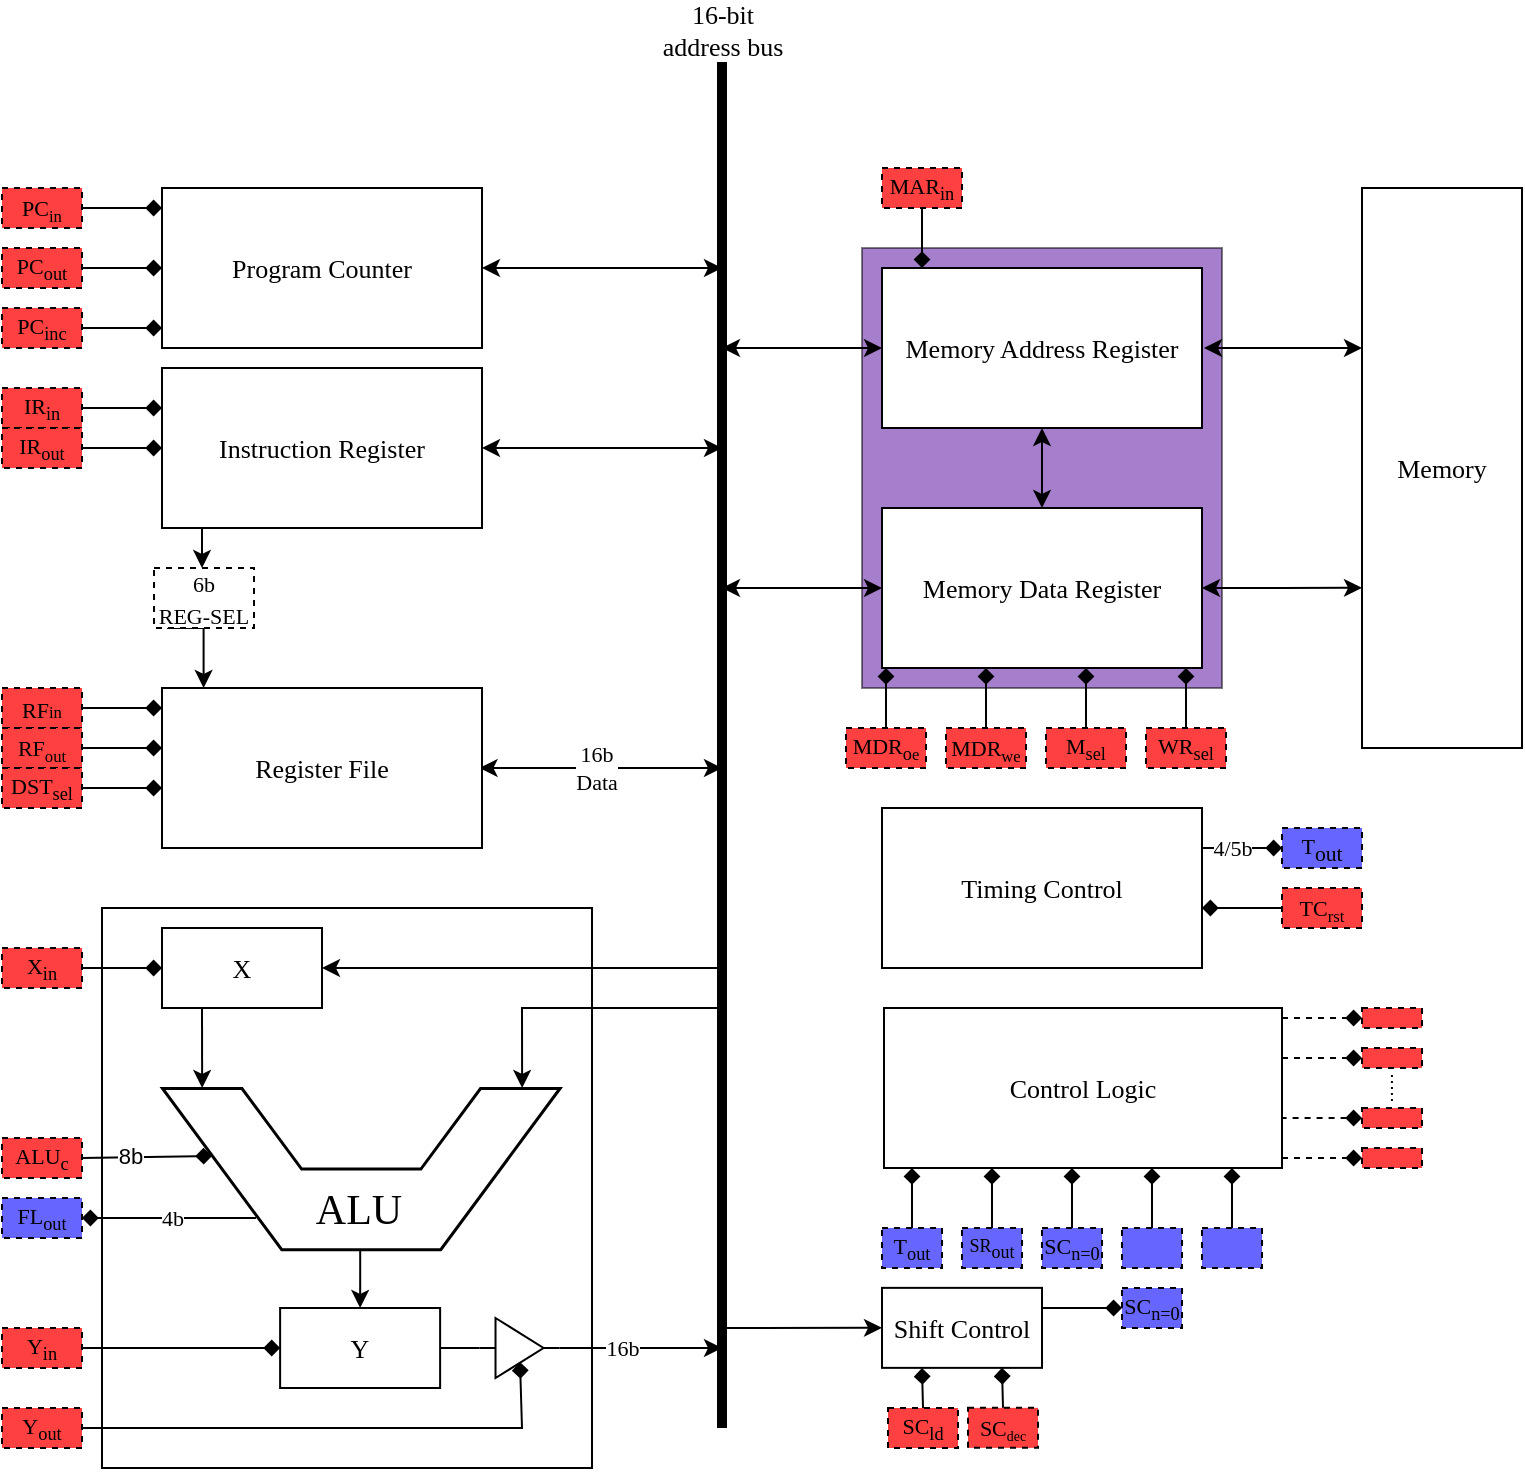 <mxfile version="24.7.5" pages="2">
  <diagram name="Page-1" id="vSwhyiz1Xy6Y2kjDcV_P">
    <mxGraphModel dx="1434" dy="835" grid="1" gridSize="10" guides="1" tooltips="1" connect="1" arrows="1" fold="1" page="1" pageScale="1" pageWidth="827" pageHeight="1169" background="none" math="1" shadow="0">
      <root>
        <mxCell id="0" />
        <mxCell id="1" parent="0" />
        <mxCell id="bgm6wxLMQWX_yGzGKck9-151" value="" style="rounded=0;whiteSpace=wrap;html=1;fontFamily=jetbrains mono;fontSize=13;" parent="1" vertex="1">
          <mxGeometry x="90" y="510" width="245" height="280" as="geometry" />
        </mxCell>
        <mxCell id="bgm6wxLMQWX_yGzGKck9-150" value="" style="rounded=0;whiteSpace=wrap;html=1;fontFamily=jetbrains mono;fontSize=13;fillColor=#4C0099;fillStyle=solid;gradientColor=none;glass=0;shadow=0;opacity=50;" parent="1" vertex="1">
          <mxGeometry x="470" y="180" width="180" height="220" as="geometry" />
        </mxCell>
        <mxCell id="bgm6wxLMQWX_yGzGKck9-74" style="edgeStyle=orthogonalEdgeStyle;rounded=0;orthogonalLoop=1;jettySize=auto;html=1;exitX=1;exitY=0.25;exitDx=0;exitDy=0;startArrow=classic;startFill=1;" parent="1" edge="1">
          <mxGeometry relative="1" as="geometry">
            <mxPoint x="400" y="440" as="targetPoint" />
            <mxPoint x="278.76" y="440.0" as="sourcePoint" />
          </mxGeometry>
        </mxCell>
        <mxCell id="bgm6wxLMQWX_yGzGKck9-84" value="&lt;font face=&quot;jetbrains mono&quot;&gt;16b&lt;/font&gt;&lt;div&gt;&lt;font face=&quot;jetbrains mono&quot;&gt;Data&lt;/font&gt;&lt;/div&gt;" style="edgeLabel;html=1;align=center;verticalAlign=middle;resizable=0;points=[];" parent="bgm6wxLMQWX_yGzGKck9-74" vertex="1" connectable="0">
          <mxGeometry x="-0.09" relative="1" as="geometry">
            <mxPoint x="3" as="offset" />
          </mxGeometry>
        </mxCell>
        <mxCell id="bgm6wxLMQWX_yGzGKck9-2" value="Register File" style="rounded=0;whiteSpace=wrap;html=1;fontFamily=jetbrains mono;fontSize=13;points=[[0,0,0,0,0],[0,0.25,0,0,0],[0,0.5,0,0,0],[0,0.75,0,0,0],[0,1,0,0,0],[0.13,0,0,0,0],[0.25,0,0,0,0],[0.25,1,0,0,0],[0.5,0,0,0,0],[0.5,1,0,0,0],[0.75,0,0,0,0],[0.75,1,0,0,0],[1,0,0,0,0],[1,0.25,0,0,0],[1,0.5,0,0,0],[1,0.75,0,0,0],[1,1,0,0,0]];" parent="1" vertex="1">
          <mxGeometry x="120" y="400" width="160" height="80" as="geometry" />
        </mxCell>
        <mxCell id="bgm6wxLMQWX_yGzGKck9-89" style="edgeStyle=orthogonalEdgeStyle;rounded=0;orthogonalLoop=1;jettySize=auto;html=1;entryX=0.5;entryY=0;entryDx=0;entryDy=0;startArrow=classic;startFill=1;" parent="1" source="bgm6wxLMQWX_yGzGKck9-7" target="bgm6wxLMQWX_yGzGKck9-8" edge="1">
          <mxGeometry relative="1" as="geometry" />
        </mxCell>
        <mxCell id="LC9t9_Y2tX1t1bn_03ZO-25" style="edgeStyle=orthogonalEdgeStyle;rounded=0;orthogonalLoop=1;jettySize=auto;html=1;exitX=0;exitY=0.5;exitDx=0;exitDy=0;startArrow=classic;startFill=1;" parent="1" source="bgm6wxLMQWX_yGzGKck9-7" edge="1">
          <mxGeometry relative="1" as="geometry">
            <mxPoint x="400" y="230" as="targetPoint" />
          </mxGeometry>
        </mxCell>
        <mxCell id="bgm6wxLMQWX_yGzGKck9-7" value="Memory Address Register" style="rounded=0;whiteSpace=wrap;html=1;fontFamily=jetbrains mono;fontSize=13;" parent="1" vertex="1">
          <mxGeometry x="480" y="190" width="160" height="80" as="geometry" />
        </mxCell>
        <mxCell id="LC9t9_Y2tX1t1bn_03ZO-24" style="edgeStyle=orthogonalEdgeStyle;rounded=0;orthogonalLoop=1;jettySize=auto;html=1;exitX=0;exitY=0.5;exitDx=0;exitDy=0;startArrow=classic;startFill=1;" parent="1" source="bgm6wxLMQWX_yGzGKck9-8" edge="1">
          <mxGeometry relative="1" as="geometry">
            <mxPoint x="400" y="350" as="targetPoint" />
          </mxGeometry>
        </mxCell>
        <mxCell id="bgm6wxLMQWX_yGzGKck9-8" value="Memory Data Register" style="rounded=0;whiteSpace=wrap;html=1;fontFamily=jetbrains mono;fontSize=13;" parent="1" vertex="1">
          <mxGeometry x="480" y="310" width="160" height="80" as="geometry" />
        </mxCell>
        <mxCell id="bgm6wxLMQWX_yGzGKck9-9" value="Memory" style="rounded=0;whiteSpace=wrap;html=1;fontFamily=jetbrains mono;fontSize=13;" parent="1" vertex="1">
          <mxGeometry x="720" y="150" width="80" height="280" as="geometry" />
        </mxCell>
        <mxCell id="LC9t9_Y2tX1t1bn_03ZO-12" style="edgeStyle=orthogonalEdgeStyle;rounded=0;orthogonalLoop=1;jettySize=auto;html=1;exitX=0.13;exitY=1;exitDx=0;exitDy=0;exitPerimeter=0;entryX=0.13;entryY=0;entryDx=0;entryDy=0;entryPerimeter=0;" parent="1" source="LC9t9_Y2tX1t1bn_03ZO-16" target="bgm6wxLMQWX_yGzGKck9-2" edge="1">
          <mxGeometry relative="1" as="geometry">
            <mxPoint x="140.731" y="390" as="targetPoint" />
          </mxGeometry>
        </mxCell>
        <mxCell id="LC9t9_Y2tX1t1bn_03ZO-28" style="edgeStyle=orthogonalEdgeStyle;rounded=0;orthogonalLoop=1;jettySize=auto;html=1;startArrow=classic;startFill=1;" parent="1" source="bgm6wxLMQWX_yGzGKck9-10" edge="1">
          <mxGeometry relative="1" as="geometry">
            <mxPoint x="400" y="280" as="targetPoint" />
          </mxGeometry>
        </mxCell>
        <mxCell id="bgm6wxLMQWX_yGzGKck9-10" value="Instruction Register" style="rounded=0;whiteSpace=wrap;html=1;fontFamily=jetbrains mono;fontSize=13;points=[[0,0,0,0,0],[0,0.25,0,0,0],[0,0.5,0,0,0],[0,0.75,0,0,0],[0,1,0,0,0],[0.13,1,0,0,0],[0.25,0,0,0,0],[0.25,1,0,0,0],[0.5,0,0,0,0],[0.5,1,0,0,0],[0.75,0,0,0,0],[0.75,1,0,0,0],[1,0,0,0,0],[1,0.25,0,0,0],[1,0.5,0,0,0],[1,0.75,0,0,0],[1,1,0,0,0]];" parent="1" vertex="1">
          <mxGeometry x="120" y="240" width="160" height="80" as="geometry" />
        </mxCell>
        <mxCell id="bgm6wxLMQWX_yGzGKck9-70" style="edgeStyle=none;rounded=0;orthogonalLoop=1;jettySize=auto;html=1;exitX=0.25;exitY=1;exitDx=0;exitDy=0;entryX=0;entryY=0.899;entryDx=0;entryDy=0;entryPerimeter=0;" parent="1" source="bgm6wxLMQWX_yGzGKck9-61" target="bgm6wxLMQWX_yGzGKck9-58" edge="1">
          <mxGeometry relative="1" as="geometry">
            <mxPoint x="140" y="590" as="targetPoint" />
          </mxGeometry>
        </mxCell>
        <mxCell id="bgm6wxLMQWX_yGzGKck9-73" style="edgeStyle=orthogonalEdgeStyle;rounded=0;orthogonalLoop=1;jettySize=auto;html=1;startArrow=classic;startFill=1;endArrow=none;endFill=0;exitX=1;exitY=0.5;exitDx=0;exitDy=0;" parent="1" source="bgm6wxLMQWX_yGzGKck9-61" edge="1">
          <mxGeometry relative="1" as="geometry">
            <mxPoint x="400" y="540" as="targetPoint" />
            <mxPoint x="150" y="540" as="sourcePoint" />
          </mxGeometry>
        </mxCell>
        <mxCell id="bgm6wxLMQWX_yGzGKck9-61" value="X" style="rounded=0;whiteSpace=wrap;html=1;fontFamily=jetbrains mono;fontSize=13;" parent="1" vertex="1">
          <mxGeometry x="120" y="520" width="80" height="40" as="geometry" />
        </mxCell>
        <mxCell id="bgm6wxLMQWX_yGzGKck9-69" value="" style="group" parent="1" vertex="1" connectable="0">
          <mxGeometry x="120.005" y="599.995" width="198.75" height="80.935" as="geometry" />
        </mxCell>
        <mxCell id="bgm6wxLMQWX_yGzGKck9-58" value="" style="shape=stencil(tZXRjoIwEEW/pq+bQsPq6wb1PyqOS2NtSdvV3b93oGCs0I0IJISkc7mHIb1DCcttySsgKS0J25A0TSjFO66vT2tuKyicL164EXwvwSvWGX2Cqzi4liFUCUa4WmVbQr/wmfpieaGVQojQygbKg44wLhR66a+Hta//C1YV8s/gwLRNNtXd68yPbAFqskSnIbPre95OZ6KGvSaL7NQ81ORNJsuxEgsxy/e8OH0b/aMOfVdUO2oDA8JdFlL6AYt9YMXruesJnXzWF/h/moawnVsK9eC+/wxaP5sKWI0FPGWMTvOvx9qz0P+ZTfOzsf7Q/sL+FVLbaHKwHgkPHguDmWs8vcQ2VX+ONIUb);whiteSpace=wrap;html=1;rotation=90;strokeWidth=1.5;fontSize=13;container=0;points=[[0,0,0,0,0],[0,0.3,0,-38,0],[0,1,0,0,0],[0.5,0,0,0,0],[0.5,1,0,0,0],[1,0.3,0,39,0],[1,0.5,0,0,0]];" parent="bgm6wxLMQWX_yGzGKck9-69" vertex="1">
          <mxGeometry x="59.065" y="-59.065" width="80.62" height="198.75" as="geometry" />
        </mxCell>
        <mxCell id="bgm6wxLMQWX_yGzGKck9-60" value="&lt;font face=&quot;jetbrains mono&quot; style=&quot;font-size: 21px;&quot;&gt;ALU&lt;/font&gt;" style="text;strokeColor=none;align=center;fillColor=none;html=1;verticalAlign=middle;whiteSpace=wrap;rounded=0;fontSize=21;container=0;" parent="bgm6wxLMQWX_yGzGKck9-69" vertex="1">
          <mxGeometry x="69.375" y="40.935" width="59.37" height="40" as="geometry" />
        </mxCell>
        <mxCell id="bgm6wxLMQWX_yGzGKck9-71" value="" style="edgeStyle=none;orthogonalLoop=1;jettySize=auto;html=1;rounded=0;entryX=0;entryY=0.094;entryDx=0;entryDy=0;entryPerimeter=0;" parent="1" target="bgm6wxLMQWX_yGzGKck9-58" edge="1">
          <mxGeometry width="80" relative="1" as="geometry">
            <mxPoint x="400" y="560" as="sourcePoint" />
            <mxPoint x="260" y="600" as="targetPoint" />
            <Array as="points">
              <mxPoint x="300" y="560" />
            </Array>
          </mxGeometry>
        </mxCell>
        <mxCell id="bgm6wxLMQWX_yGzGKck9-91" style="edgeStyle=orthogonalEdgeStyle;rounded=0;orthogonalLoop=1;jettySize=auto;html=1;entryX=0;entryY=0.714;entryDx=0;entryDy=0;entryPerimeter=0;startArrow=classic;startFill=1;" parent="1" source="bgm6wxLMQWX_yGzGKck9-8" target="bgm6wxLMQWX_yGzGKck9-9" edge="1">
          <mxGeometry relative="1" as="geometry" />
        </mxCell>
        <mxCell id="bgm6wxLMQWX_yGzGKck9-92" style="edgeStyle=orthogonalEdgeStyle;rounded=0;orthogonalLoop=1;jettySize=auto;html=1;entryX=0;entryY=0.714;entryDx=0;entryDy=0;entryPerimeter=0;startArrow=classic;startFill=1;" parent="1" edge="1">
          <mxGeometry relative="1" as="geometry">
            <mxPoint x="641" y="230" as="sourcePoint" />
            <mxPoint x="720" y="230" as="targetPoint" />
          </mxGeometry>
        </mxCell>
        <mxCell id="bgm6wxLMQWX_yGzGKck9-99" value="Control Logic" style="rounded=0;whiteSpace=wrap;html=1;fontFamily=jetbrains mono;fontSize=13;" parent="1" vertex="1">
          <mxGeometry x="481" y="560" width="199" height="80" as="geometry" />
        </mxCell>
        <mxCell id="bgm6wxLMQWX_yGzGKck9-102" style="edgeStyle=orthogonalEdgeStyle;rounded=0;orthogonalLoop=1;jettySize=auto;html=1;exitX=1;exitY=0.5;exitDx=0;exitDy=0;" parent="1" source="bgm6wxLMQWX_yGzGKck9-130" edge="1">
          <mxGeometry relative="1" as="geometry">
            <mxPoint x="400" y="730" as="targetPoint" />
            <mxPoint x="330" y="730" as="sourcePoint" />
          </mxGeometry>
        </mxCell>
        <mxCell id="bgm6wxLMQWX_yGzGKck9-100" value="Y" style="rounded=0;whiteSpace=wrap;html=1;fontFamily=jetbrains mono;fontSize=13;" parent="1" vertex="1">
          <mxGeometry x="179.06" y="710" width="80" height="40" as="geometry" />
        </mxCell>
        <mxCell id="bgm6wxLMQWX_yGzGKck9-101" style="edgeStyle=orthogonalEdgeStyle;rounded=0;orthogonalLoop=1;jettySize=auto;html=1;entryX=0.5;entryY=0;entryDx=0;entryDy=0;" parent="1" source="bgm6wxLMQWX_yGzGKck9-60" target="bgm6wxLMQWX_yGzGKck9-100" edge="1">
          <mxGeometry relative="1" as="geometry" />
        </mxCell>
        <mxCell id="bgm6wxLMQWX_yGzGKck9-104" value="&lt;font face=&quot;jetbrains mono&quot;&gt;16b&lt;/font&gt;" style="edgeLabel;html=1;align=center;verticalAlign=middle;resizable=0;points=[];" parent="1" vertex="1" connectable="0">
          <mxGeometry x="349.998" y="730.0" as="geometry" />
        </mxCell>
        <mxCell id="LC9t9_Y2tX1t1bn_03ZO-29" style="edgeStyle=orthogonalEdgeStyle;rounded=0;orthogonalLoop=1;jettySize=auto;html=1;startArrow=classic;startFill=1;" parent="1" source="bgm6wxLMQWX_yGzGKck9-106" edge="1">
          <mxGeometry relative="1" as="geometry">
            <mxPoint x="400" y="190" as="targetPoint" />
          </mxGeometry>
        </mxCell>
        <mxCell id="bgm6wxLMQWX_yGzGKck9-106" value="Program Counter" style="rounded=0;whiteSpace=wrap;html=1;fontFamily=jetbrains mono;fontSize=13;" parent="1" vertex="1">
          <mxGeometry x="120" y="150" width="160" height="80" as="geometry" />
        </mxCell>
        <mxCell id="bgm6wxLMQWX_yGzGKck9-115" value="" style="endArrow=diamond;html=1;rounded=0;entryX=0;entryY=0.25;entryDx=0;entryDy=0;endFill=1;endSize=6;targetPerimeterSpacing=0;sourcePerimeterSpacing=0;startArrow=none;startFill=0;" parent="1" edge="1">
          <mxGeometry width="50" height="50" relative="1" as="geometry">
            <mxPoint x="80" y="160" as="sourcePoint" />
            <mxPoint x="120" y="160" as="targetPoint" />
          </mxGeometry>
        </mxCell>
        <mxCell id="bgm6wxLMQWX_yGzGKck9-120" value="&lt;font style=&quot;font-size: 11px;&quot;&gt;PC&lt;/font&gt;&lt;font size=&quot;1&quot; style=&quot;&quot;&gt;&lt;sub&gt;in&lt;/sub&gt;&lt;/font&gt;" style="rounded=0;whiteSpace=wrap;html=1;fontFamily=jetbrains mono;fontSize=13;strokeWidth=1;dashed=1;fillColor=#FF4040;" parent="1" vertex="1">
          <mxGeometry x="40" y="150" width="40" height="20" as="geometry" />
        </mxCell>
        <mxCell id="bgm6wxLMQWX_yGzGKck9-121" value="" style="endArrow=diamond;html=1;rounded=0;entryX=0;entryY=0.25;entryDx=0;entryDy=0;endFill=1;endSize=6;targetPerimeterSpacing=0;sourcePerimeterSpacing=0;startArrow=none;startFill=0;" parent="1" edge="1">
          <mxGeometry width="50" height="50" relative="1" as="geometry">
            <mxPoint x="80" y="190" as="sourcePoint" />
            <mxPoint x="120" y="190" as="targetPoint" />
          </mxGeometry>
        </mxCell>
        <mxCell id="bgm6wxLMQWX_yGzGKck9-122" value="&lt;font style=&quot;font-size: 11px;&quot;&gt;PC&lt;sub&gt;out&lt;/sub&gt;&lt;/font&gt;" style="rounded=0;whiteSpace=wrap;html=1;fontFamily=jetbrains mono;fontSize=13;strokeWidth=1;dashed=1;fillColor=#FF4040;" parent="1" vertex="1">
          <mxGeometry x="40" y="180" width="40" height="20" as="geometry" />
        </mxCell>
        <mxCell id="bgm6wxLMQWX_yGzGKck9-123" value="" style="endArrow=diamond;html=1;rounded=0;entryX=0;entryY=0.25;entryDx=0;entryDy=0;endFill=1;endSize=6;targetPerimeterSpacing=0;sourcePerimeterSpacing=0;startArrow=none;startFill=0;" parent="1" edge="1">
          <mxGeometry width="50" height="50" relative="1" as="geometry">
            <mxPoint x="80" y="260" as="sourcePoint" />
            <mxPoint x="120" y="260" as="targetPoint" />
          </mxGeometry>
        </mxCell>
        <mxCell id="bgm6wxLMQWX_yGzGKck9-124" value="&lt;font style=&quot;font-size: 11px;&quot;&gt;IR&lt;sub&gt;in&lt;/sub&gt;&lt;/font&gt;" style="rounded=0;whiteSpace=wrap;html=1;fontFamily=jetbrains mono;fontSize=13;strokeWidth=1;dashed=1;fillColor=#FF4040;" parent="1" vertex="1">
          <mxGeometry x="40" y="250" width="40" height="20" as="geometry" />
        </mxCell>
        <mxCell id="bgm6wxLMQWX_yGzGKck9-126" value="" style="endArrow=diamond;html=1;rounded=0;entryX=0;entryY=0.25;entryDx=0;entryDy=0;endFill=1;endSize=6;targetPerimeterSpacing=0;sourcePerimeterSpacing=0;startArrow=none;startFill=0;" parent="1" edge="1">
          <mxGeometry width="50" height="50" relative="1" as="geometry">
            <mxPoint x="80" y="280" as="sourcePoint" />
            <mxPoint x="120" y="280" as="targetPoint" />
          </mxGeometry>
        </mxCell>
        <mxCell id="bgm6wxLMQWX_yGzGKck9-127" value="&lt;font style=&quot;font-size: 11px;&quot;&gt;IR&lt;sub&gt;out&lt;/sub&gt;&lt;/font&gt;" style="rounded=0;whiteSpace=wrap;html=1;fontFamily=jetbrains mono;fontSize=13;strokeWidth=1;dashed=1;fillColor=#FF4040;" parent="1" vertex="1">
          <mxGeometry x="40" y="270" width="40" height="20" as="geometry" />
        </mxCell>
        <mxCell id="bgm6wxLMQWX_yGzGKck9-128" value="" style="endArrow=diamond;html=1;rounded=0;endFill=1;endSize=6;targetPerimeterSpacing=0;sourcePerimeterSpacing=0;startArrow=none;startFill=0;exitX=1;exitY=0.5;exitDx=0;exitDy=0;" parent="1" source="bgm6wxLMQWX_yGzGKck9-129" edge="1">
          <mxGeometry width="50" height="50" relative="1" as="geometry">
            <mxPoint x="260.94" y="770" as="sourcePoint" />
            <mxPoint x="299" y="737" as="targetPoint" />
            <Array as="points">
              <mxPoint x="300" y="770" />
            </Array>
          </mxGeometry>
        </mxCell>
        <mxCell id="bgm6wxLMQWX_yGzGKck9-129" value="&lt;font style=&quot;font-size: 11px;&quot;&gt;Y&lt;sub&gt;out&lt;/sub&gt;&lt;/font&gt;" style="rounded=0;whiteSpace=wrap;html=1;fontFamily=jetbrains mono;fontSize=13;strokeWidth=1;dashed=1;fillColor=#FF4040;" parent="1" vertex="1">
          <mxGeometry x="40" y="760" width="40" height="20" as="geometry" />
        </mxCell>
        <mxCell id="bgm6wxLMQWX_yGzGKck9-131" style="edgeStyle=orthogonalEdgeStyle;rounded=0;orthogonalLoop=1;jettySize=auto;html=1;exitX=0;exitY=0.5;exitDx=0;exitDy=0;entryX=1;entryY=0.5;entryDx=0;entryDy=0;startArrow=none;startFill=0;endArrow=none;endFill=0;" parent="1" source="bgm6wxLMQWX_yGzGKck9-130" target="bgm6wxLMQWX_yGzGKck9-100" edge="1">
          <mxGeometry relative="1" as="geometry" />
        </mxCell>
        <mxCell id="bgm6wxLMQWX_yGzGKck9-130" value="" style="verticalLabelPosition=bottom;shadow=0;dashed=0;align=center;html=1;verticalAlign=top;shape=mxgraph.electrical.logic_gates.buffer2;" parent="1" vertex="1">
          <mxGeometry x="278.76" y="715" width="40" height="30" as="geometry" />
        </mxCell>
        <mxCell id="bgm6wxLMQWX_yGzGKck9-132" value="" style="endArrow=diamond;html=1;rounded=0;entryX=0;entryY=0.25;entryDx=0;entryDy=0;endFill=1;endSize=6;targetPerimeterSpacing=0;sourcePerimeterSpacing=0;startArrow=none;startFill=0;exitX=1;exitY=0.5;exitDx=0;exitDy=0;" parent="1" source="bgm6wxLMQWX_yGzGKck9-133" edge="1">
          <mxGeometry width="50" height="50" relative="1" as="geometry">
            <mxPoint x="139.06" y="730" as="sourcePoint" />
            <mxPoint x="179.06" y="730" as="targetPoint" />
          </mxGeometry>
        </mxCell>
        <mxCell id="bgm6wxLMQWX_yGzGKck9-133" value="&lt;span style=&quot;font-size: 11px;&quot;&gt;Y&lt;sub&gt;in&lt;/sub&gt;&lt;/span&gt;" style="rounded=0;whiteSpace=wrap;html=1;fontFamily=jetbrains mono;fontSize=13;strokeWidth=1;dashed=1;fillColor=#FF4040;" parent="1" vertex="1">
          <mxGeometry x="40" y="720" width="40" height="20" as="geometry" />
        </mxCell>
        <mxCell id="bgm6wxLMQWX_yGzGKck9-134" value="" style="endArrow=diamond;html=1;rounded=0;entryX=0;entryY=0.25;entryDx=0;entryDy=0;endFill=1;endSize=6;targetPerimeterSpacing=0;sourcePerimeterSpacing=0;startArrow=none;startFill=0;exitX=1;exitY=0.5;exitDx=0;exitDy=0;" parent="1" source="bgm6wxLMQWX_yGzGKck9-135" edge="1">
          <mxGeometry width="50" height="50" relative="1" as="geometry">
            <mxPoint x="80" y="540" as="sourcePoint" />
            <mxPoint x="120" y="540" as="targetPoint" />
          </mxGeometry>
        </mxCell>
        <mxCell id="bgm6wxLMQWX_yGzGKck9-135" value="&lt;span style=&quot;font-size: 11px;&quot;&gt;X&lt;sub&gt;in&lt;/sub&gt;&lt;/span&gt;" style="rounded=0;whiteSpace=wrap;html=1;fontFamily=jetbrains mono;fontSize=13;strokeWidth=1;dashed=1;fillColor=#FF4040;" parent="1" vertex="1">
          <mxGeometry x="40" y="530" width="40" height="20" as="geometry" />
        </mxCell>
        <mxCell id="bgm6wxLMQWX_yGzGKck9-152" value="" style="endArrow=diamond;html=1;rounded=0;endFill=1;endSize=6;targetPerimeterSpacing=0;sourcePerimeterSpacing=0;startArrow=none;startFill=0;exitX=0.5;exitY=0;exitDx=0;exitDy=0;" parent="1" source="bgm6wxLMQWX_yGzGKck9-153" edge="1">
          <mxGeometry width="50" height="50" relative="1" as="geometry">
            <mxPoint x="511.94" y="669.99" as="sourcePoint" />
            <mxPoint x="495" y="640" as="targetPoint" />
          </mxGeometry>
        </mxCell>
        <mxCell id="bgm6wxLMQWX_yGzGKck9-153" value="&lt;span style=&quot;font-size: 11px;&quot;&gt;T&lt;sub&gt;out&lt;/sub&gt;&lt;/span&gt;" style="rounded=0;whiteSpace=wrap;html=1;fontFamily=jetbrains mono;fontSize=13;strokeWidth=1;dashed=1;fillColor=#6666FF;" parent="1" vertex="1">
          <mxGeometry x="480" y="669.99" width="30" height="20" as="geometry" />
        </mxCell>
        <mxCell id="bgm6wxLMQWX_yGzGKck9-160" value="" style="endArrow=diamond;html=1;rounded=0;endFill=1;endSize=6;targetPerimeterSpacing=0;sourcePerimeterSpacing=0;startArrow=none;startFill=0;exitX=0.5;exitY=0;exitDx=0;exitDy=0;" parent="1" source="bgm6wxLMQWX_yGzGKck9-161" edge="1">
          <mxGeometry width="50" height="50" relative="1" as="geometry">
            <mxPoint x="550.94" y="670" as="sourcePoint" />
            <mxPoint x="535" y="640" as="targetPoint" />
          </mxGeometry>
        </mxCell>
        <mxCell id="bgm6wxLMQWX_yGzGKck9-161" value="&lt;span style=&quot;font-size: 9px;&quot;&gt;SR&lt;/span&gt;&lt;font style=&quot;font-size: 9px;&quot;&gt;&lt;sub style=&quot;font-size: 9px;&quot;&gt;out&lt;/sub&gt;&lt;/font&gt;" style="rounded=0;whiteSpace=wrap;html=1;fontFamily=jetbrains mono;fontSize=9;strokeWidth=1;dashed=1;fillColor=#6666FF;" parent="1" vertex="1">
          <mxGeometry x="520" y="670" width="30" height="20" as="geometry" />
        </mxCell>
        <mxCell id="bgm6wxLMQWX_yGzGKck9-162" value="" style="endArrow=diamond;html=1;rounded=0;endFill=1;endSize=6;targetPerimeterSpacing=0;sourcePerimeterSpacing=0;startArrow=none;startFill=0;exitX=0.5;exitY=0;exitDx=0;exitDy=0;" parent="1" source="bgm6wxLMQWX_yGzGKck9-163" edge="1">
          <mxGeometry width="50" height="50" relative="1" as="geometry">
            <mxPoint x="590.94" y="669.99" as="sourcePoint" />
            <mxPoint x="575" y="639.99" as="targetPoint" />
          </mxGeometry>
        </mxCell>
        <mxCell id="bgm6wxLMQWX_yGzGKck9-163" value="&lt;span style=&quot;font-size: 11px;&quot;&gt;SC&lt;sub&gt;n=0&lt;/sub&gt;&lt;/span&gt;" style="rounded=0;whiteSpace=wrap;html=1;fontFamily=jetbrains mono;fontSize=13;strokeWidth=1;dashed=1;fillColor=#6666FF;" parent="1" vertex="1">
          <mxGeometry x="560" y="669.99" width="30" height="20" as="geometry" />
        </mxCell>
        <mxCell id="bgm6wxLMQWX_yGzGKck9-164" value="" style="endArrow=diamond;html=1;rounded=0;endFill=1;endSize=6;targetPerimeterSpacing=0;sourcePerimeterSpacing=0;startArrow=none;startFill=0;exitX=0.5;exitY=0;exitDx=0;exitDy=0;" parent="1" source="bgm6wxLMQWX_yGzGKck9-165" edge="1">
          <mxGeometry width="50" height="50" relative="1" as="geometry">
            <mxPoint x="630.94" y="669.99" as="sourcePoint" />
            <mxPoint x="615" y="639.99" as="targetPoint" />
          </mxGeometry>
        </mxCell>
        <mxCell id="bgm6wxLMQWX_yGzGKck9-165" value="" style="rounded=0;whiteSpace=wrap;html=1;fontFamily=jetbrains mono;fontSize=13;strokeWidth=1;dashed=1;fillColor=#6666FF;" parent="1" vertex="1">
          <mxGeometry x="600" y="669.99" width="30" height="20" as="geometry" />
        </mxCell>
        <mxCell id="bgm6wxLMQWX_yGzGKck9-167" value="" style="group" parent="1" vertex="1" connectable="0">
          <mxGeometry x="680.0" y="560" width="70.0" height="80" as="geometry" />
        </mxCell>
        <mxCell id="bgm6wxLMQWX_yGzGKck9-138" value="" style="endArrow=diamond;html=1;rounded=0;entryX=0;entryY=0.5;entryDx=0;entryDy=0;endFill=1;endSize=6;targetPerimeterSpacing=0;sourcePerimeterSpacing=0;startArrow=none;startFill=0;dashed=1;exitX=0;exitY=0.5;exitDx=0;exitDy=0;" parent="bgm6wxLMQWX_yGzGKck9-167" target="bgm6wxLMQWX_yGzGKck9-139" edge="1">
          <mxGeometry width="50" height="50" relative="1" as="geometry">
            <mxPoint y="5" as="sourcePoint" />
            <mxPoint x="39.0" y="5" as="targetPoint" />
          </mxGeometry>
        </mxCell>
        <mxCell id="bgm6wxLMQWX_yGzGKck9-139" value="" style="rounded=0;whiteSpace=wrap;html=1;fontFamily=jetbrains mono;fontSize=13;strokeWidth=1;dashed=1;fillColor=#FF4040;" parent="bgm6wxLMQWX_yGzGKck9-167" vertex="1">
          <mxGeometry x="40.0" width="30" height="10" as="geometry" />
        </mxCell>
        <mxCell id="bgm6wxLMQWX_yGzGKck9-142" value="" style="endArrow=diamond;html=1;rounded=0;entryX=0;entryY=0.5;entryDx=0;entryDy=0;endFill=1;endSize=6;targetPerimeterSpacing=0;sourcePerimeterSpacing=0;startArrow=none;startFill=0;dashed=1;exitX=0;exitY=0.5;exitDx=0;exitDy=0;" parent="bgm6wxLMQWX_yGzGKck9-167" target="bgm6wxLMQWX_yGzGKck9-143" edge="1">
          <mxGeometry width="50" height="50" relative="1" as="geometry">
            <mxPoint y="25" as="sourcePoint" />
            <mxPoint x="39.0" y="25" as="targetPoint" />
          </mxGeometry>
        </mxCell>
        <mxCell id="bgm6wxLMQWX_yGzGKck9-149" style="edgeStyle=orthogonalEdgeStyle;rounded=0;orthogonalLoop=1;jettySize=auto;html=1;endArrow=none;endFill=0;dashed=1;dashPattern=1 2;targetPerimeterSpacing=0;" parent="bgm6wxLMQWX_yGzGKck9-167" edge="1">
          <mxGeometry relative="1" as="geometry">
            <mxPoint x="54.96" y="33.5" as="sourcePoint" />
            <mxPoint x="54.96" y="48.5" as="targetPoint" />
          </mxGeometry>
        </mxCell>
        <mxCell id="bgm6wxLMQWX_yGzGKck9-143" value="" style="rounded=0;whiteSpace=wrap;html=1;fontFamily=jetbrains mono;fontSize=13;strokeWidth=1;dashed=1;fillColor=#FF4040;" parent="bgm6wxLMQWX_yGzGKck9-167" vertex="1">
          <mxGeometry x="40.0" y="20" width="30" height="10" as="geometry" />
        </mxCell>
        <mxCell id="bgm6wxLMQWX_yGzGKck9-144" value="" style="endArrow=diamond;html=1;rounded=0;entryX=0;entryY=0.5;entryDx=0;entryDy=0;endFill=1;endSize=6;targetPerimeterSpacing=0;sourcePerimeterSpacing=0;startArrow=none;startFill=0;dashed=1;exitX=0;exitY=0.5;exitDx=0;exitDy=0;" parent="bgm6wxLMQWX_yGzGKck9-167" target="bgm6wxLMQWX_yGzGKck9-145" edge="1">
          <mxGeometry width="50" height="50" relative="1" as="geometry">
            <mxPoint y="75" as="sourcePoint" />
            <mxPoint x="39.0" y="75" as="targetPoint" />
          </mxGeometry>
        </mxCell>
        <mxCell id="bgm6wxLMQWX_yGzGKck9-145" value="" style="rounded=0;whiteSpace=wrap;html=1;fontFamily=jetbrains mono;fontSize=13;strokeWidth=1;dashed=1;fillColor=#FF4040;" parent="bgm6wxLMQWX_yGzGKck9-167" vertex="1">
          <mxGeometry x="40.0" y="70" width="30" height="10" as="geometry" />
        </mxCell>
        <mxCell id="bgm6wxLMQWX_yGzGKck9-146" value="" style="endArrow=none;html=1;rounded=0;entryX=1;entryY=0.5;entryDx=0;entryDy=0;endFill=0;endSize=6;targetPerimeterSpacing=0;sourcePerimeterSpacing=0;startArrow=diamond;startFill=1;dashed=1;exitX=0;exitY=0.5;exitDx=0;exitDy=0;" parent="bgm6wxLMQWX_yGzGKck9-167" source="bgm6wxLMQWX_yGzGKck9-147" edge="1">
          <mxGeometry width="50" height="50" relative="1" as="geometry">
            <mxPoint x="39.0" y="55" as="sourcePoint" />
            <mxPoint y="55" as="targetPoint" />
          </mxGeometry>
        </mxCell>
        <mxCell id="bgm6wxLMQWX_yGzGKck9-147" value="" style="rounded=0;whiteSpace=wrap;html=1;fontFamily=jetbrains mono;fontSize=13;strokeWidth=1;dashed=1;fillColor=#FF4040;" parent="bgm6wxLMQWX_yGzGKck9-167" vertex="1">
          <mxGeometry x="40.0" y="50" width="30" height="10" as="geometry" />
        </mxCell>
        <mxCell id="bgm6wxLMQWX_yGzGKck9-168" value="" style="endArrow=diamond;html=1;rounded=0;endFill=1;endSize=6;targetPerimeterSpacing=0;sourcePerimeterSpacing=0;startArrow=none;startFill=0;exitX=0.5;exitY=0;exitDx=0;exitDy=0;" parent="1" source="bgm6wxLMQWX_yGzGKck9-169" edge="1">
          <mxGeometry width="50" height="50" relative="1" as="geometry">
            <mxPoint x="670.94" y="669.99" as="sourcePoint" />
            <mxPoint x="655" y="640" as="targetPoint" />
          </mxGeometry>
        </mxCell>
        <mxCell id="bgm6wxLMQWX_yGzGKck9-169" value="" style="rounded=0;whiteSpace=wrap;html=1;fontFamily=jetbrains mono;fontSize=13;strokeWidth=1;dashed=1;fillColor=#6666FF;" parent="1" vertex="1">
          <mxGeometry x="640" y="669.99" width="30" height="20" as="geometry" />
        </mxCell>
        <mxCell id="n07r1d7HXpZVxYv5g-Mc-14" value="&lt;span style=&quot;font-size: 11px;&quot;&gt;ALU&lt;sub&gt;c&lt;/sub&gt;&lt;/span&gt;" style="rounded=0;whiteSpace=wrap;html=1;fontFamily=jetbrains mono;fontSize=13;strokeWidth=1;dashed=1;fillColor=#FF4040;" parent="1" vertex="1">
          <mxGeometry x="40" y="625" width="40" height="20" as="geometry" />
        </mxCell>
        <mxCell id="n07r1d7HXpZVxYv5g-Mc-15" value="" style="endArrow=diamond;html=1;rounded=0;endFill=1;endSize=6;targetPerimeterSpacing=0;sourcePerimeterSpacing=0;startArrow=none;startFill=0;exitX=1;exitY=0.5;exitDx=0;exitDy=0;" parent="1" edge="1">
          <mxGeometry width="50" height="50" relative="1" as="geometry">
            <mxPoint x="80" y="635" as="sourcePoint" />
            <mxPoint x="145" y="634" as="targetPoint" />
          </mxGeometry>
        </mxCell>
        <mxCell id="wqojDmfeKpwbc1v5SeDq-1" value="8b" style="edgeLabel;html=1;align=center;verticalAlign=middle;resizable=0;points=[];" parent="n07r1d7HXpZVxYv5g-Mc-15" vertex="1" connectable="0">
          <mxGeometry x="-0.271" y="1" relative="1" as="geometry">
            <mxPoint as="offset" />
          </mxGeometry>
        </mxCell>
        <mxCell id="n07r1d7HXpZVxYv5g-Mc-16" value="&lt;span style=&quot;font-size: 11px;&quot;&gt;FL&lt;sub&gt;out&lt;/sub&gt;&lt;/span&gt;" style="rounded=0;whiteSpace=wrap;html=1;fontFamily=jetbrains mono;fontSize=13;strokeWidth=1;dashed=1;fillColor=#6666FF;" parent="1" vertex="1">
          <mxGeometry x="40" y="655" width="40" height="20" as="geometry" />
        </mxCell>
        <mxCell id="n07r1d7HXpZVxYv5g-Mc-17" value="" style="endArrow=diamond;html=1;rounded=0;endFill=1;endSize=6;targetPerimeterSpacing=0;sourcePerimeterSpacing=0;startArrow=none;startFill=0;entryX=1;entryY=0.5;entryDx=0;entryDy=0;" parent="1" target="n07r1d7HXpZVxYv5g-Mc-16" edge="1">
          <mxGeometry width="50" height="50" relative="1" as="geometry">
            <mxPoint x="167" y="665" as="sourcePoint" />
            <mxPoint x="80" y="665" as="targetPoint" />
            <Array as="points" />
          </mxGeometry>
        </mxCell>
        <mxCell id="n07r1d7HXpZVxYv5g-Mc-18" value="&lt;font face=&quot;jetbrains mono&quot;&gt;4b&lt;/font&gt;" style="edgeLabel;html=1;align=center;verticalAlign=middle;resizable=0;points=[];" parent="n07r1d7HXpZVxYv5g-Mc-17" vertex="1" connectable="0">
          <mxGeometry x="-0.05" y="1" relative="1" as="geometry">
            <mxPoint x="-1" y="-1" as="offset" />
          </mxGeometry>
        </mxCell>
        <mxCell id="n07r1d7HXpZVxYv5g-Mc-19" value="Shift Control" style="rounded=0;whiteSpace=wrap;html=1;fontFamily=jetbrains mono;fontSize=13;" parent="1" vertex="1">
          <mxGeometry x="480" y="699.93" width="80" height="40" as="geometry" />
        </mxCell>
        <mxCell id="n07r1d7HXpZVxYv5g-Mc-20" style="rounded=0;orthogonalLoop=1;jettySize=auto;html=1;startArrow=classic;startFill=1;endArrow=none;endFill=0;exitX=0;exitY=0.5;exitDx=0;exitDy=0;" parent="1" source="n07r1d7HXpZVxYv5g-Mc-19" edge="1">
          <mxGeometry relative="1" as="geometry">
            <mxPoint x="400" y="720" as="targetPoint" />
            <mxPoint x="501" y="820" as="sourcePoint" />
          </mxGeometry>
        </mxCell>
        <mxCell id="n07r1d7HXpZVxYv5g-Mc-21" value="" style="endArrow=diamond;html=1;rounded=0;endFill=1;endSize=6;targetPerimeterSpacing=0;sourcePerimeterSpacing=0;startArrow=none;startFill=0;exitX=0.5;exitY=0;exitDx=0;exitDy=0;" parent="1" source="n07r1d7HXpZVxYv5g-Mc-22" edge="1">
          <mxGeometry width="50" height="50" relative="1" as="geometry">
            <mxPoint x="516.94" y="770" as="sourcePoint" />
            <mxPoint x="500" y="740" as="targetPoint" />
          </mxGeometry>
        </mxCell>
        <mxCell id="n07r1d7HXpZVxYv5g-Mc-22" value="&lt;span style=&quot;font-size: 11px;&quot;&gt;SC&lt;sub&gt;ld&lt;/sub&gt;&lt;/span&gt;" style="rounded=0;whiteSpace=wrap;html=1;fontFamily=jetbrains mono;fontSize=13;strokeWidth=1;dashed=1;fillColor=#FF4040;noLabel=0;imageAspect=1;absoluteArcSize=0;glass=0;" parent="1" vertex="1">
          <mxGeometry x="483" y="760" width="35" height="20" as="geometry" />
        </mxCell>
        <mxCell id="n07r1d7HXpZVxYv5g-Mc-23" value="" style="endArrow=diamond;html=1;rounded=0;endFill=1;endSize=6;targetPerimeterSpacing=0;sourcePerimeterSpacing=0;startArrow=none;startFill=0;exitX=0.5;exitY=0;exitDx=0;exitDy=0;" parent="1" source="n07r1d7HXpZVxYv5g-Mc-24" edge="1">
          <mxGeometry width="50" height="50" relative="1" as="geometry">
            <mxPoint x="556.94" y="769.93" as="sourcePoint" />
            <mxPoint x="540" y="739.93" as="targetPoint" />
          </mxGeometry>
        </mxCell>
        <mxCell id="n07r1d7HXpZVxYv5g-Mc-24" value="&lt;span style=&quot;font-size: 11px;&quot;&gt;SC&lt;/span&gt;&lt;span style=&quot;font-size: 8.333px;&quot;&gt;&lt;sub&gt;dec&lt;/sub&gt;&lt;/span&gt;" style="rounded=0;whiteSpace=wrap;html=1;fontFamily=jetbrains mono;fontSize=13;strokeWidth=1;dashed=1;fillColor=#FF4040;" parent="1" vertex="1">
          <mxGeometry x="523" y="759.93" width="35" height="20" as="geometry" />
        </mxCell>
        <mxCell id="n07r1d7HXpZVxYv5g-Mc-25" value="&lt;span style=&quot;font-size: 11px;&quot;&gt;SC&lt;sub&gt;n=0&lt;/sub&gt;&lt;/span&gt;" style="rounded=0;whiteSpace=wrap;html=1;fontFamily=jetbrains mono;fontSize=13;strokeWidth=1;dashed=1;fillColor=#6666FF;" parent="1" vertex="1">
          <mxGeometry x="600" y="700" width="30" height="20" as="geometry" />
        </mxCell>
        <mxCell id="n07r1d7HXpZVxYv5g-Mc-26" value="" style="endArrow=diamond;html=1;rounded=0;endFill=1;endSize=6;targetPerimeterSpacing=0;sourcePerimeterSpacing=0;startArrow=none;startFill=0;entryX=0;entryY=0.5;entryDx=0;entryDy=0;exitX=1;exitY=0.5;exitDx=0;exitDy=0;" parent="1" target="n07r1d7HXpZVxYv5g-Mc-25" edge="1">
          <mxGeometry width="50" height="50" relative="1" as="geometry">
            <mxPoint x="560" y="710.0" as="sourcePoint" />
            <mxPoint x="630.94" y="710" as="targetPoint" />
            <Array as="points" />
          </mxGeometry>
        </mxCell>
        <mxCell id="n07r1d7HXpZVxYv5g-Mc-28" value="Timing Control" style="rounded=0;whiteSpace=wrap;html=1;fontFamily=jetbrains mono;fontSize=13;" parent="1" vertex="1">
          <mxGeometry x="480" y="460" width="160" height="80" as="geometry" />
        </mxCell>
        <mxCell id="n07r1d7HXpZVxYv5g-Mc-29" value="&lt;span style=&quot;font-size: 11px;&quot;&gt;T&lt;/span&gt;&lt;sub&gt;out&lt;/sub&gt;" style="rounded=0;whiteSpace=wrap;html=1;fontFamily=jetbrains mono;fontSize=13;strokeWidth=1;dashed=1;fillColor=#6666FF;" parent="1" vertex="1">
          <mxGeometry x="680" y="470" width="40" height="20" as="geometry" />
        </mxCell>
        <mxCell id="n07r1d7HXpZVxYv5g-Mc-30" value="" style="endArrow=diamond;html=1;rounded=0;endFill=1;endSize=6;targetPerimeterSpacing=0;sourcePerimeterSpacing=0;startArrow=none;startFill=0;entryX=0;entryY=0.5;entryDx=0;entryDy=0;exitX=1;exitY=0.25;exitDx=0;exitDy=0;" parent="1" source="n07r1d7HXpZVxYv5g-Mc-28" target="n07r1d7HXpZVxYv5g-Mc-29" edge="1">
          <mxGeometry width="50" height="50" relative="1" as="geometry">
            <mxPoint x="641" y="480.07" as="sourcePoint" />
            <mxPoint x="711.94" y="480.0" as="targetPoint" />
            <Array as="points" />
          </mxGeometry>
        </mxCell>
        <mxCell id="LC9t9_Y2tX1t1bn_03ZO-19" value="&lt;font face=&quot;jetbrains mono&quot;&gt;4/5b&lt;/font&gt;" style="edgeLabel;html=1;align=center;verticalAlign=middle;resizable=0;points=[];" parent="n07r1d7HXpZVxYv5g-Mc-30" vertex="1" connectable="0">
          <mxGeometry x="-0.174" relative="1" as="geometry">
            <mxPoint x="-2" as="offset" />
          </mxGeometry>
        </mxCell>
        <mxCell id="n07r1d7HXpZVxYv5g-Mc-32" value="" style="endArrow=diamond;html=1;rounded=0;endFill=1;endSize=6;targetPerimeterSpacing=0;sourcePerimeterSpacing=0;startArrow=none;startFill=0;exitX=0;exitY=0.5;exitDx=0;exitDy=0;" parent="1" source="n07r1d7HXpZVxYv5g-Mc-33" edge="1">
          <mxGeometry width="50" height="50" relative="1" as="geometry">
            <mxPoint x="711.94" y="510" as="sourcePoint" />
            <mxPoint x="640" y="510" as="targetPoint" />
          </mxGeometry>
        </mxCell>
        <mxCell id="n07r1d7HXpZVxYv5g-Mc-33" value="&lt;span style=&quot;font-size: 11px;&quot;&gt;TC&lt;/span&gt;&lt;font size=&quot;1&quot;&gt;&lt;sub&gt;rst&lt;/sub&gt;&lt;/font&gt;" style="rounded=0;whiteSpace=wrap;html=1;fontFamily=jetbrains mono;fontSize=13;strokeWidth=1;dashed=1;fillColor=#FF4040;" parent="1" vertex="1">
          <mxGeometry x="680" y="500" width="40" height="20" as="geometry" />
        </mxCell>
        <mxCell id="LC9t9_Y2tX1t1bn_03ZO-3" value="" style="endArrow=diamond;html=1;rounded=0;entryX=0;entryY=0.25;entryDx=0;entryDy=0;endFill=1;endSize=6;targetPerimeterSpacing=0;sourcePerimeterSpacing=0;startArrow=none;startFill=0;exitX=1;exitY=0.5;exitDx=0;exitDy=0;" parent="1" source="LC9t9_Y2tX1t1bn_03ZO-4" edge="1">
          <mxGeometry width="50" height="50" relative="1" as="geometry">
            <mxPoint x="80" y="410" as="sourcePoint" />
            <mxPoint x="120" y="410" as="targetPoint" />
          </mxGeometry>
        </mxCell>
        <mxCell id="LC9t9_Y2tX1t1bn_03ZO-4" value="&lt;span style=&quot;font-size: 11px;&quot;&gt;RF&lt;/span&gt;&lt;span style=&quot;font-size: 8.333px;&quot;&gt;in&lt;/span&gt;" style="rounded=0;whiteSpace=wrap;html=1;fontFamily=jetbrains mono;fontSize=13;strokeWidth=1;dashed=1;fillColor=#FF4040;" parent="1" vertex="1">
          <mxGeometry x="40" y="400" width="40" height="20" as="geometry" />
        </mxCell>
        <mxCell id="LC9t9_Y2tX1t1bn_03ZO-5" value="" style="endArrow=diamond;html=1;rounded=0;entryX=0;entryY=0.25;entryDx=0;entryDy=0;endFill=1;endSize=6;targetPerimeterSpacing=0;sourcePerimeterSpacing=0;startArrow=none;startFill=0;exitX=1;exitY=0.5;exitDx=0;exitDy=0;" parent="1" source="LC9t9_Y2tX1t1bn_03ZO-6" edge="1">
          <mxGeometry width="50" height="50" relative="1" as="geometry">
            <mxPoint x="80" y="430" as="sourcePoint" />
            <mxPoint x="120" y="430" as="targetPoint" />
          </mxGeometry>
        </mxCell>
        <mxCell id="LC9t9_Y2tX1t1bn_03ZO-6" value="&lt;span style=&quot;font-size: 11px;&quot;&gt;RF&lt;/span&gt;&lt;font size=&quot;1&quot;&gt;&lt;sub&gt;out&lt;/sub&gt;&lt;/font&gt;" style="rounded=0;whiteSpace=wrap;html=1;fontFamily=jetbrains mono;fontSize=13;strokeWidth=1;dashed=1;fillColor=#FF4040;" parent="1" vertex="1">
          <mxGeometry x="40" y="420" width="40" height="20" as="geometry" />
        </mxCell>
        <mxCell id="LC9t9_Y2tX1t1bn_03ZO-21" value="" style="endArrow=none;html=1;rounded=0;strokeWidth=5;fontSize=13;" parent="1" edge="1">
          <mxGeometry width="50" height="50" relative="1" as="geometry">
            <mxPoint x="400" y="770" as="sourcePoint" />
            <mxPoint x="400" y="65" as="targetPoint" />
          </mxGeometry>
        </mxCell>
        <mxCell id="LC9t9_Y2tX1t1bn_03ZO-22" value="16-bit&lt;div&gt;address bus&lt;/div&gt;" style="edgeLabel;html=1;align=center;verticalAlign=middle;resizable=0;points=[];fontFamily=jetbrains mono;fontSize=13;" parent="LC9t9_Y2tX1t1bn_03ZO-21" vertex="1" connectable="0">
          <mxGeometry x="0.808" relative="1" as="geometry">
            <mxPoint y="-62" as="offset" />
          </mxGeometry>
        </mxCell>
        <mxCell id="LC9t9_Y2tX1t1bn_03ZO-30" value="" style="edgeStyle=orthogonalEdgeStyle;rounded=0;orthogonalLoop=1;jettySize=auto;html=1;entryX=0.48;entryY=0;entryDx=0;entryDy=0;entryPerimeter=0;" parent="1" target="LC9t9_Y2tX1t1bn_03ZO-16" edge="1">
          <mxGeometry relative="1" as="geometry">
            <mxPoint x="141" y="400" as="targetPoint" />
            <mxPoint x="140" y="320" as="sourcePoint" />
          </mxGeometry>
        </mxCell>
        <mxCell id="LC9t9_Y2tX1t1bn_03ZO-16" value="&lt;span style=&quot;font-size: 11px;&quot;&gt;6b&lt;/span&gt;&lt;div&gt;&lt;span style=&quot;font-size: 11px;&quot;&gt;REG-SEL&lt;/span&gt;&lt;/div&gt;" style="rounded=0;whiteSpace=wrap;html=1;fontFamily=jetbrains mono;fontSize=13;strokeWidth=1;dashed=1;align=center;verticalAlign=middle;" parent="1" vertex="1">
          <mxGeometry x="116.01" y="340" width="49.99" height="30" as="geometry" />
        </mxCell>
        <mxCell id="LC9t9_Y2tX1t1bn_03ZO-33" value="" style="endArrow=diamond;html=1;rounded=0;entryX=0;entryY=0.25;entryDx=0;entryDy=0;endFill=1;endSize=6;targetPerimeterSpacing=0;sourcePerimeterSpacing=0;startArrow=none;startFill=0;exitX=1;exitY=0.5;exitDx=0;exitDy=0;" parent="1" source="LC9t9_Y2tX1t1bn_03ZO-34" edge="1">
          <mxGeometry width="50" height="50" relative="1" as="geometry">
            <mxPoint x="80" y="450" as="sourcePoint" />
            <mxPoint x="120" y="450" as="targetPoint" />
          </mxGeometry>
        </mxCell>
        <mxCell id="LC9t9_Y2tX1t1bn_03ZO-34" value="&lt;span style=&quot;font-size: 11px;&quot;&gt;DST&lt;sub&gt;sel&lt;/sub&gt;&lt;/span&gt;" style="rounded=0;whiteSpace=wrap;html=1;fontFamily=jetbrains mono;fontSize=13;strokeWidth=1;dashed=1;fillColor=#FF4040;" parent="1" vertex="1">
          <mxGeometry x="40" y="440" width="40" height="20" as="geometry" />
        </mxCell>
        <mxCell id="LC9t9_Y2tX1t1bn_03ZO-38" value="" style="endArrow=diamond;html=1;rounded=0;endFill=1;endSize=6;targetPerimeterSpacing=0;sourcePerimeterSpacing=0;startArrow=none;startFill=0;exitX=0.5;exitY=1;exitDx=0;exitDy=0;" parent="1" source="LC9t9_Y2tX1t1bn_03ZO-39" edge="1">
          <mxGeometry width="50" height="50" relative="1" as="geometry">
            <mxPoint x="515" y="150" as="sourcePoint" />
            <mxPoint x="500" y="190" as="targetPoint" />
          </mxGeometry>
        </mxCell>
        <mxCell id="LC9t9_Y2tX1t1bn_03ZO-39" value="&lt;span style=&quot;font-size: 11px;&quot;&gt;MAR&lt;sub&gt;in&lt;/sub&gt;&lt;/span&gt;" style="rounded=0;whiteSpace=wrap;html=1;fontFamily=jetbrains mono;fontSize=13;strokeWidth=1;dashed=1;fillColor=#FF4040;" parent="1" vertex="1">
          <mxGeometry x="480" y="140" width="40" height="20" as="geometry" />
        </mxCell>
        <mxCell id="LC9t9_Y2tX1t1bn_03ZO-42" value="" style="endArrow=diamond;html=1;rounded=0;endFill=1;endSize=6;targetPerimeterSpacing=0;sourcePerimeterSpacing=0;startArrow=none;startFill=0;exitX=0.5;exitY=0;exitDx=0;exitDy=0;" parent="1" source="LC9t9_Y2tX1t1bn_03ZO-43" edge="1">
          <mxGeometry width="50" height="50" relative="1" as="geometry">
            <mxPoint x="528" y="430" as="sourcePoint" />
            <mxPoint x="532" y="390" as="targetPoint" />
          </mxGeometry>
        </mxCell>
        <mxCell id="LC9t9_Y2tX1t1bn_03ZO-43" value="&lt;span style=&quot;font-size: 11px;&quot;&gt;MDR&lt;/span&gt;&lt;font size=&quot;1&quot;&gt;&lt;sub&gt;we&lt;/sub&gt;&lt;/font&gt;" style="rounded=0;whiteSpace=wrap;html=1;fontFamily=jetbrains mono;fontSize=13;strokeWidth=1;dashed=1;fillColor=#FF4040;" parent="1" vertex="1">
          <mxGeometry x="512" y="420" width="40" height="20" as="geometry" />
        </mxCell>
        <mxCell id="LC9t9_Y2tX1t1bn_03ZO-44" value="" style="endArrow=diamond;html=1;rounded=0;endFill=1;endSize=6;targetPerimeterSpacing=0;sourcePerimeterSpacing=0;startArrow=none;startFill=0;exitX=0.5;exitY=0;exitDx=0;exitDy=0;" parent="1" source="LC9t9_Y2tX1t1bn_03ZO-45" edge="1">
          <mxGeometry width="50" height="50" relative="1" as="geometry">
            <mxPoint x="578" y="430" as="sourcePoint" />
            <mxPoint x="582" y="390" as="targetPoint" />
          </mxGeometry>
        </mxCell>
        <mxCell id="LC9t9_Y2tX1t1bn_03ZO-45" value="&lt;span style=&quot;font-size: 11px;&quot;&gt;M&lt;sub&gt;sel&lt;/sub&gt;&lt;/span&gt;" style="rounded=0;whiteSpace=wrap;html=1;fontFamily=jetbrains mono;fontSize=13;strokeWidth=1;dashed=1;fillColor=#FF4040;" parent="1" vertex="1">
          <mxGeometry x="562" y="420" width="40" height="20" as="geometry" />
        </mxCell>
        <mxCell id="LC9t9_Y2tX1t1bn_03ZO-47" value="" style="endArrow=diamond;html=1;rounded=0;endFill=1;endSize=6;targetPerimeterSpacing=0;sourcePerimeterSpacing=0;startArrow=none;startFill=0;exitX=0.5;exitY=0;exitDx=0;exitDy=0;" parent="1" source="LC9t9_Y2tX1t1bn_03ZO-48" edge="1">
          <mxGeometry width="50" height="50" relative="1" as="geometry">
            <mxPoint x="628" y="430" as="sourcePoint" />
            <mxPoint x="632" y="390" as="targetPoint" />
          </mxGeometry>
        </mxCell>
        <mxCell id="LC9t9_Y2tX1t1bn_03ZO-48" value="&lt;span style=&quot;font-size: 11px;&quot;&gt;WR&lt;sub&gt;sel&lt;/sub&gt;&lt;/span&gt;" style="rounded=0;whiteSpace=wrap;html=1;fontFamily=jetbrains mono;fontSize=13;strokeWidth=1;dashed=1;fillColor=#FF4040;" parent="1" vertex="1">
          <mxGeometry x="612" y="420" width="40" height="20" as="geometry" />
        </mxCell>
        <mxCell id="LC9t9_Y2tX1t1bn_03ZO-49" value="" style="endArrow=diamond;html=1;rounded=0;endFill=1;endSize=6;targetPerimeterSpacing=0;sourcePerimeterSpacing=0;startArrow=none;startFill=0;exitX=0.5;exitY=0;exitDx=0;exitDy=0;" parent="1" source="LC9t9_Y2tX1t1bn_03ZO-50" edge="1">
          <mxGeometry width="50" height="50" relative="1" as="geometry">
            <mxPoint x="478" y="430" as="sourcePoint" />
            <mxPoint x="482" y="390" as="targetPoint" />
          </mxGeometry>
        </mxCell>
        <mxCell id="LC9t9_Y2tX1t1bn_03ZO-50" value="&lt;span style=&quot;font-size: 11px;&quot;&gt;MDR&lt;sub&gt;o&lt;/sub&gt;&lt;/span&gt;&lt;font size=&quot;1&quot;&gt;&lt;sub&gt;e&lt;/sub&gt;&lt;/font&gt;" style="rounded=0;whiteSpace=wrap;html=1;fontFamily=jetbrains mono;fontSize=13;strokeWidth=1;dashed=1;fillColor=#FF4040;" parent="1" vertex="1">
          <mxGeometry x="462" y="420" width="40" height="20" as="geometry" />
        </mxCell>
        <mxCell id="LC9t9_Y2tX1t1bn_03ZO-54" value="" style="endArrow=diamond;html=1;rounded=0;entryX=0;entryY=0.25;entryDx=0;entryDy=0;endFill=1;endSize=6;targetPerimeterSpacing=0;sourcePerimeterSpacing=0;startArrow=none;startFill=0;" parent="1" edge="1">
          <mxGeometry width="50" height="50" relative="1" as="geometry">
            <mxPoint x="80.01" y="220" as="sourcePoint" />
            <mxPoint x="120.01" y="220" as="targetPoint" />
          </mxGeometry>
        </mxCell>
        <mxCell id="LC9t9_Y2tX1t1bn_03ZO-55" value="&lt;font style=&quot;font-size: 11px;&quot;&gt;PC&lt;sub&gt;inc&lt;/sub&gt;&lt;/font&gt;" style="rounded=0;whiteSpace=wrap;html=1;fontFamily=jetbrains mono;fontSize=13;strokeWidth=1;dashed=1;fillColor=#FF4040;" parent="1" vertex="1">
          <mxGeometry x="40.01" y="210" width="40" height="20" as="geometry" />
        </mxCell>
      </root>
    </mxGraphModel>
  </diagram>
  <diagram id="438Gpvw1h984fiysbrWx" name="ALU">
    <mxGraphModel dx="735" dy="429" grid="1" gridSize="10" guides="1" tooltips="1" connect="1" arrows="1" fold="1" page="1" pageScale="1" pageWidth="850" pageHeight="1100" math="0" shadow="0">
      <root>
        <mxCell id="0" />
        <mxCell id="1" parent="0" />
        <mxCell id="tBuJ11QNLGypv5b4rK_Z-20" style="edgeStyle=orthogonalEdgeStyle;rounded=0;orthogonalLoop=1;jettySize=auto;html=1;entryX=0;entryY=0.08;entryDx=0;entryDy=0;entryPerimeter=0;" edge="1" parent="1" source="tBuJ11QNLGypv5b4rK_Z-17" target="tjKsFQWikZEDZ-nvlZU8-2">
          <mxGeometry relative="1" as="geometry" />
        </mxCell>
        <mxCell id="2sON3jHmIwMV_wgL4n0h-1" value="" style="endArrow=none;html=1;rounded=0;strokeWidth=5;" edge="1" parent="1">
          <mxGeometry width="50" height="50" relative="1" as="geometry">
            <mxPoint x="720" y="690" as="sourcePoint" />
            <mxPoint x="720" y="280" as="targetPoint" />
          </mxGeometry>
        </mxCell>
        <mxCell id="2sON3jHmIwMV_wgL4n0h-2" value="BUS" style="edgeLabel;html=1;align=center;verticalAlign=middle;resizable=0;points=[];fontFamily=JetBrains Mono;fontSize=30;" vertex="1" connectable="0" parent="2sON3jHmIwMV_wgL4n0h-1">
          <mxGeometry x="0.941" y="4" relative="1" as="geometry">
            <mxPoint x="4" y="-42" as="offset" />
          </mxGeometry>
        </mxCell>
        <mxCell id="2sON3jHmIwMV_wgL4n0h-3" value="" style="endArrow=classic;html=1;rounded=0;" edge="1" parent="1">
          <mxGeometry width="50" height="50" relative="1" as="geometry">
            <mxPoint x="720" y="320" as="sourcePoint" />
            <mxPoint x="520" y="320" as="targetPoint" />
          </mxGeometry>
        </mxCell>
        <mxCell id="2sON3jHmIwMV_wgL4n0h-5" value="Din" style="edgeLabel;html=1;align=center;verticalAlign=middle;resizable=0;points=[];fontFamily=JetBrains Mono;fontSize=15;fontColor=default;labelBackgroundColor=default;" vertex="1" connectable="0" parent="2sON3jHmIwMV_wgL4n0h-3">
          <mxGeometry x="-0.001" y="1" relative="1" as="geometry">
            <mxPoint y="-12" as="offset" />
          </mxGeometry>
        </mxCell>
        <mxCell id="2sON3jHmIwMV_wgL4n0h-7" style="edgeStyle=orthogonalEdgeStyle;rounded=0;orthogonalLoop=1;jettySize=auto;html=1;entryX=0.5;entryY=0;entryDx=0;entryDy=0;" edge="1" parent="1" target="2sON3jHmIwMV_wgL4n0h-9">
          <mxGeometry relative="1" as="geometry">
            <mxPoint x="343.76" y="400" as="targetPoint" />
            <mxPoint x="522.52" y="320.026" as="sourcePoint" />
          </mxGeometry>
        </mxCell>
        <mxCell id="2sON3jHmIwMV_wgL4n0h-8" value="X[0-15]" style="edgeLabel;html=1;align=center;verticalAlign=middle;resizable=0;points=[];fontFamily=JetBrains Mono;fontSize=15;" vertex="1" connectable="0" parent="2sON3jHmIwMV_wgL4n0h-7">
          <mxGeometry x="-0.358" relative="1" as="geometry">
            <mxPoint x="3" y="-11" as="offset" />
          </mxGeometry>
        </mxCell>
        <mxCell id="2sON3jHmIwMV_wgL4n0h-9" value="&lt;font face=&quot;JetBrains Mono&quot;&gt;X REGISTER&lt;/font&gt;" style="rounded=0;whiteSpace=wrap;html=1;" vertex="1" parent="1">
          <mxGeometry x="375" y="380" width="100" height="30" as="geometry" />
        </mxCell>
        <mxCell id="tjKsFQWikZEDZ-nvlZU8-1" value="" style="group" vertex="1" connectable="0" parent="1">
          <mxGeometry x="410.005" y="509.995" width="198.75" height="80.935" as="geometry" />
        </mxCell>
        <mxCell id="tjKsFQWikZEDZ-nvlZU8-2" value="" style="shape=stencil(tZXRjoIwEEW/pq+bQsPq6wb1PyqOS2NtSdvV3b93oGCs0I0IJISkc7mHIb1DCcttySsgKS0J25A0TSjFO66vT2tuKyicL164EXwvwSvWGX2Cqzi4liFUCUa4WmVbQr/wmfpieaGVQojQygbKg44wLhR66a+Hta//C1YV8s/gwLRNNtXd68yPbAFqskSnIbPre95OZ6KGvSaL7NQ81ORNJsuxEgsxy/e8OH0b/aMOfVdUO2oDA8JdFlL6AYt9YMXruesJnXzWF/h/moawnVsK9eC+/wxaP5sKWI0FPGWMTvOvx9qz0P+ZTfOzsf7Q/sL+FVLbaHKwHgkPHguDmWs8vcQ2VX+ONIUb);whiteSpace=wrap;html=1;rotation=90;strokeWidth=1.5;fontSize=13;container=0;points=[[0,0,0,0,0],[0,0.3,0,-38,0],[0,1,0,0,0],[0.5,0,0,0,0],[0.5,1,0,0,0],[1,0.3,0,39,0],[1,0.5,0,0,0]];" vertex="1" parent="tjKsFQWikZEDZ-nvlZU8-1">
          <mxGeometry x="59.065" y="-59.065" width="80.62" height="198.75" as="geometry" />
        </mxCell>
        <mxCell id="tjKsFQWikZEDZ-nvlZU8-3" value="&lt;font face=&quot;jetbrains mono&quot; style=&quot;font-size: 21px;&quot;&gt;ALU&lt;/font&gt;" style="text;strokeColor=none;align=center;fillColor=none;html=1;verticalAlign=middle;whiteSpace=wrap;rounded=0;fontSize=21;container=0;" vertex="1" parent="tjKsFQWikZEDZ-nvlZU8-1">
          <mxGeometry x="69.375" y="40.935" width="59.37" height="40" as="geometry" />
        </mxCell>
        <mxCell id="tjKsFQWikZEDZ-nvlZU8-4" style="edgeStyle=orthogonalEdgeStyle;rounded=0;orthogonalLoop=1;jettySize=auto;html=1;entryX=0;entryY=0.925;entryDx=0;entryDy=0;entryPerimeter=0;" edge="1" parent="1" source="2sON3jHmIwMV_wgL4n0h-9" target="tjKsFQWikZEDZ-nvlZU8-2">
          <mxGeometry relative="1" as="geometry" />
        </mxCell>
        <mxCell id="tjKsFQWikZEDZ-nvlZU8-10" value="B[0-15]" style="edgeLabel;html=1;align=center;verticalAlign=middle;resizable=0;points=[];fontSize=15;fontFamily=JetBrains Mono;" vertex="1" connectable="0" parent="tjKsFQWikZEDZ-nvlZU8-4">
          <mxGeometry x="-0.04" y="1" relative="1" as="geometry">
            <mxPoint x="-1" y="-7" as="offset" />
          </mxGeometry>
        </mxCell>
        <mxCell id="tBuJ11QNLGypv5b4rK_Z-1" value="" style="endArrow=diamond;html=1;rounded=0;entryX=0;entryY=0.25;entryDx=0;entryDy=0;endFill=1;endSize=6;targetPerimeterSpacing=0;sourcePerimeterSpacing=0;startArrow=none;startFill=0;exitX=1;exitY=0.5;exitDx=0;exitDy=0;" edge="1" parent="1" source="tBuJ11QNLGypv5b4rK_Z-2">
          <mxGeometry width="50" height="50" relative="1" as="geometry">
            <mxPoint x="335" y="395" as="sourcePoint" />
            <mxPoint x="375" y="395" as="targetPoint" />
            <Array as="points">
              <mxPoint x="355" y="395" />
            </Array>
          </mxGeometry>
        </mxCell>
        <mxCell id="tBuJ11QNLGypv5b4rK_Z-2" value="&lt;span style=&quot;font-size: 11px;&quot;&gt;X&lt;sub&gt;in&lt;/sub&gt;&lt;/span&gt;" style="rounded=0;whiteSpace=wrap;html=1;fontFamily=jetbrains mono;fontSize=13;strokeWidth=1;dashed=1;fillColor=#FF4040;" vertex="1" parent="1">
          <mxGeometry x="295" y="385" width="40" height="20" as="geometry" />
        </mxCell>
        <mxCell id="tBuJ11QNLGypv5b4rK_Z-5" value="" style="endArrow=diamond;html=1;rounded=0;entryX=0;entryY=0.25;entryDx=0;entryDy=0;endFill=1;endSize=6;targetPerimeterSpacing=0;sourcePerimeterSpacing=0;startArrow=none;startFill=0;exitX=1;exitY=0.5;exitDx=0;exitDy=0;" edge="1" parent="1" source="tBuJ11QNLGypv5b4rK_Z-6">
          <mxGeometry width="50" height="50" relative="1" as="geometry">
            <mxPoint x="385" y="530" as="sourcePoint" />
            <mxPoint x="425" y="530" as="targetPoint" />
            <Array as="points">
              <mxPoint x="405" y="530" />
            </Array>
          </mxGeometry>
        </mxCell>
        <mxCell id="tBuJ11QNLGypv5b4rK_Z-6" value="&lt;span style=&quot;font-size: 11px;&quot;&gt;ALU-CTRL[0-3]&lt;/span&gt;" style="rounded=0;whiteSpace=wrap;html=1;fontFamily=jetbrains mono;fontSize=13;strokeWidth=1;dashed=1;fillColor=#FF4040;" vertex="1" parent="1">
          <mxGeometry x="290" y="520" width="95" height="20" as="geometry" />
        </mxCell>
        <mxCell id="tBuJ11QNLGypv5b4rK_Z-12" style="edgeStyle=orthogonalEdgeStyle;rounded=0;orthogonalLoop=1;jettySize=auto;html=1;" edge="1" parent="1" source="tBuJ11QNLGypv5b4rK_Z-8">
          <mxGeometry relative="1" as="geometry">
            <mxPoint x="720" y="645.0" as="targetPoint" />
          </mxGeometry>
        </mxCell>
        <mxCell id="tBuJ11QNLGypv5b4rK_Z-8" value="&lt;font face=&quot;JetBrains Mono&quot;&gt;Y REGISTER&lt;/font&gt;" style="rounded=0;whiteSpace=wrap;html=1;" vertex="1" parent="1">
          <mxGeometry x="459.38" y="620" width="100" height="50" as="geometry" />
        </mxCell>
        <mxCell id="tBuJ11QNLGypv5b4rK_Z-9" style="edgeStyle=orthogonalEdgeStyle;rounded=0;orthogonalLoop=1;jettySize=auto;html=1;entryX=0.5;entryY=0;entryDx=0;entryDy=0;" edge="1" parent="1" source="tjKsFQWikZEDZ-nvlZU8-3" target="tBuJ11QNLGypv5b4rK_Z-8">
          <mxGeometry relative="1" as="geometry" />
        </mxCell>
        <mxCell id="tBuJ11QNLGypv5b4rK_Z-13" value="" style="endArrow=diamond;html=1;rounded=0;entryX=0;entryY=0.25;entryDx=0;entryDy=0;endFill=1;endSize=6;targetPerimeterSpacing=0;sourcePerimeterSpacing=0;startArrow=none;startFill=0;exitX=1;exitY=0.5;exitDx=0;exitDy=0;" edge="1" parent="1" source="tBuJ11QNLGypv5b4rK_Z-14">
          <mxGeometry width="50" height="50" relative="1" as="geometry">
            <mxPoint x="419.38" y="630" as="sourcePoint" />
            <mxPoint x="459.38" y="630" as="targetPoint" />
            <Array as="points">
              <mxPoint x="439.38" y="630" />
            </Array>
          </mxGeometry>
        </mxCell>
        <mxCell id="tBuJ11QNLGypv5b4rK_Z-14" value="&lt;span style=&quot;font-size: 11px;&quot;&gt;Y&lt;sub&gt;in&lt;/sub&gt;&lt;/span&gt;" style="rounded=0;whiteSpace=wrap;html=1;fontFamily=jetbrains mono;fontSize=13;strokeWidth=1;dashed=1;fillColor=#FF4040;" vertex="1" parent="1">
          <mxGeometry x="379.38" y="620" width="40" height="20" as="geometry" />
        </mxCell>
        <mxCell id="tBuJ11QNLGypv5b4rK_Z-15" value="" style="endArrow=diamond;html=1;rounded=0;entryX=0;entryY=0.25;entryDx=0;entryDy=0;endFill=1;endSize=6;targetPerimeterSpacing=0;sourcePerimeterSpacing=0;startArrow=none;startFill=0;exitX=1;exitY=0.5;exitDx=0;exitDy=0;" edge="1" parent="1" source="tBuJ11QNLGypv5b4rK_Z-16">
          <mxGeometry width="50" height="50" relative="1" as="geometry">
            <mxPoint x="419.38" y="660" as="sourcePoint" />
            <mxPoint x="459.38" y="660" as="targetPoint" />
            <Array as="points">
              <mxPoint x="439.38" y="660" />
            </Array>
          </mxGeometry>
        </mxCell>
        <mxCell id="tBuJ11QNLGypv5b4rK_Z-16" value="&lt;span style=&quot;font-size: 11px;&quot;&gt;Y&lt;/span&gt;&lt;font size=&quot;1&quot;&gt;&lt;sub&gt;out&lt;/sub&gt;&lt;/font&gt;" style="rounded=0;whiteSpace=wrap;html=1;fontFamily=jetbrains mono;fontSize=13;strokeWidth=1;dashed=1;fillColor=#FF4040;" vertex="1" parent="1">
          <mxGeometry x="379.38" y="650" width="40" height="20" as="geometry" />
        </mxCell>
        <mxCell id="tBuJ11QNLGypv5b4rK_Z-18" value="" style="edgeStyle=orthogonalEdgeStyle;rounded=0;orthogonalLoop=1;jettySize=auto;html=1;entryX=1;entryY=0.5;entryDx=0;entryDy=0;" edge="1" parent="1" target="tBuJ11QNLGypv5b4rK_Z-17">
          <mxGeometry relative="1" as="geometry">
            <mxPoint x="720" y="390" as="sourcePoint" />
            <mxPoint x="590" y="510" as="targetPoint" />
            <Array as="points">
              <mxPoint x="720" y="320" />
              <mxPoint x="680" y="320" />
              <mxPoint x="680" y="385" />
            </Array>
          </mxGeometry>
        </mxCell>
        <mxCell id="tBuJ11QNLGypv5b4rK_Z-19" value="A[0-15]" style="edgeLabel;html=1;align=center;verticalAlign=middle;resizable=0;points=[];fontSize=15;fontFamily=JetBrains Mono;labelBackgroundColor=default;" vertex="1" connectable="0" parent="tBuJ11QNLGypv5b4rK_Z-18">
          <mxGeometry x="-0.328" y="-1" relative="1" as="geometry">
            <mxPoint x="-125" y="132" as="offset" />
          </mxGeometry>
        </mxCell>
        <mxCell id="tBuJ11QNLGypv5b4rK_Z-17" value="&lt;font face=&quot;JetBrains Mono&quot;&gt;SHIFTER&lt;br&gt;&amp;gt;&amp;gt;&lt;/font&gt;" style="rounded=0;whiteSpace=wrap;html=1;" vertex="1" parent="1">
          <mxGeometry x="549.69" y="360" width="86.24" height="50" as="geometry" />
        </mxCell>
        <mxCell id="tBuJ11QNLGypv5b4rK_Z-21" value="" style="endArrow=diamond;html=1;rounded=0;entryX=0;entryY=0.25;entryDx=0;entryDy=0;endFill=1;endSize=6;targetPerimeterSpacing=0;sourcePerimeterSpacing=0;startArrow=none;startFill=0;exitX=1;exitY=0.5;exitDx=0;exitDy=0;" edge="1" parent="1" source="tBuJ11QNLGypv5b4rK_Z-22">
          <mxGeometry width="50" height="50" relative="1" as="geometry">
            <mxPoint x="509.38" y="373" as="sourcePoint" />
            <mxPoint x="549.38" y="373" as="targetPoint" />
            <Array as="points">
              <mxPoint x="529.38" y="373" />
            </Array>
          </mxGeometry>
        </mxCell>
        <mxCell id="tBuJ11QNLGypv5b4rK_Z-22" value="&lt;span style=&quot;font-size: 11px;&quot;&gt;SH&lt;sub&gt;en&lt;/sub&gt;&lt;/span&gt;" style="rounded=0;whiteSpace=wrap;html=1;fontFamily=jetbrains mono;fontSize=13;strokeWidth=1;dashed=1;fillColor=#FF4040;" vertex="1" parent="1">
          <mxGeometry x="489.38" y="363" width="40" height="20" as="geometry" />
        </mxCell>
        <mxCell id="tBuJ11QNLGypv5b4rK_Z-23" value="" style="endArrow=diamond;html=1;rounded=0;entryX=0;entryY=0.25;entryDx=0;entryDy=0;endFill=1;endSize=6;targetPerimeterSpacing=0;sourcePerimeterSpacing=0;startArrow=none;startFill=0;exitX=1;exitY=0.5;exitDx=0;exitDy=0;" edge="1" parent="1" source="tBuJ11QNLGypv5b4rK_Z-24">
          <mxGeometry width="50" height="50" relative="1" as="geometry">
            <mxPoint x="509.38" y="398" as="sourcePoint" />
            <mxPoint x="549.38" y="398" as="targetPoint" />
            <Array as="points">
              <mxPoint x="529.38" y="398" />
            </Array>
          </mxGeometry>
        </mxCell>
        <mxCell id="tBuJ11QNLGypv5b4rK_Z-24" value="&lt;span style=&quot;font-size: 11px;&quot;&gt;CYC&lt;sub&gt;en&lt;/sub&gt;&lt;/span&gt;" style="rounded=0;whiteSpace=wrap;html=1;fontFamily=jetbrains mono;fontSize=13;strokeWidth=1;dashed=1;fillColor=#FF4040;" vertex="1" parent="1">
          <mxGeometry x="489.38" y="388" width="40" height="20" as="geometry" />
        </mxCell>
      </root>
    </mxGraphModel>
  </diagram>
</mxfile>
